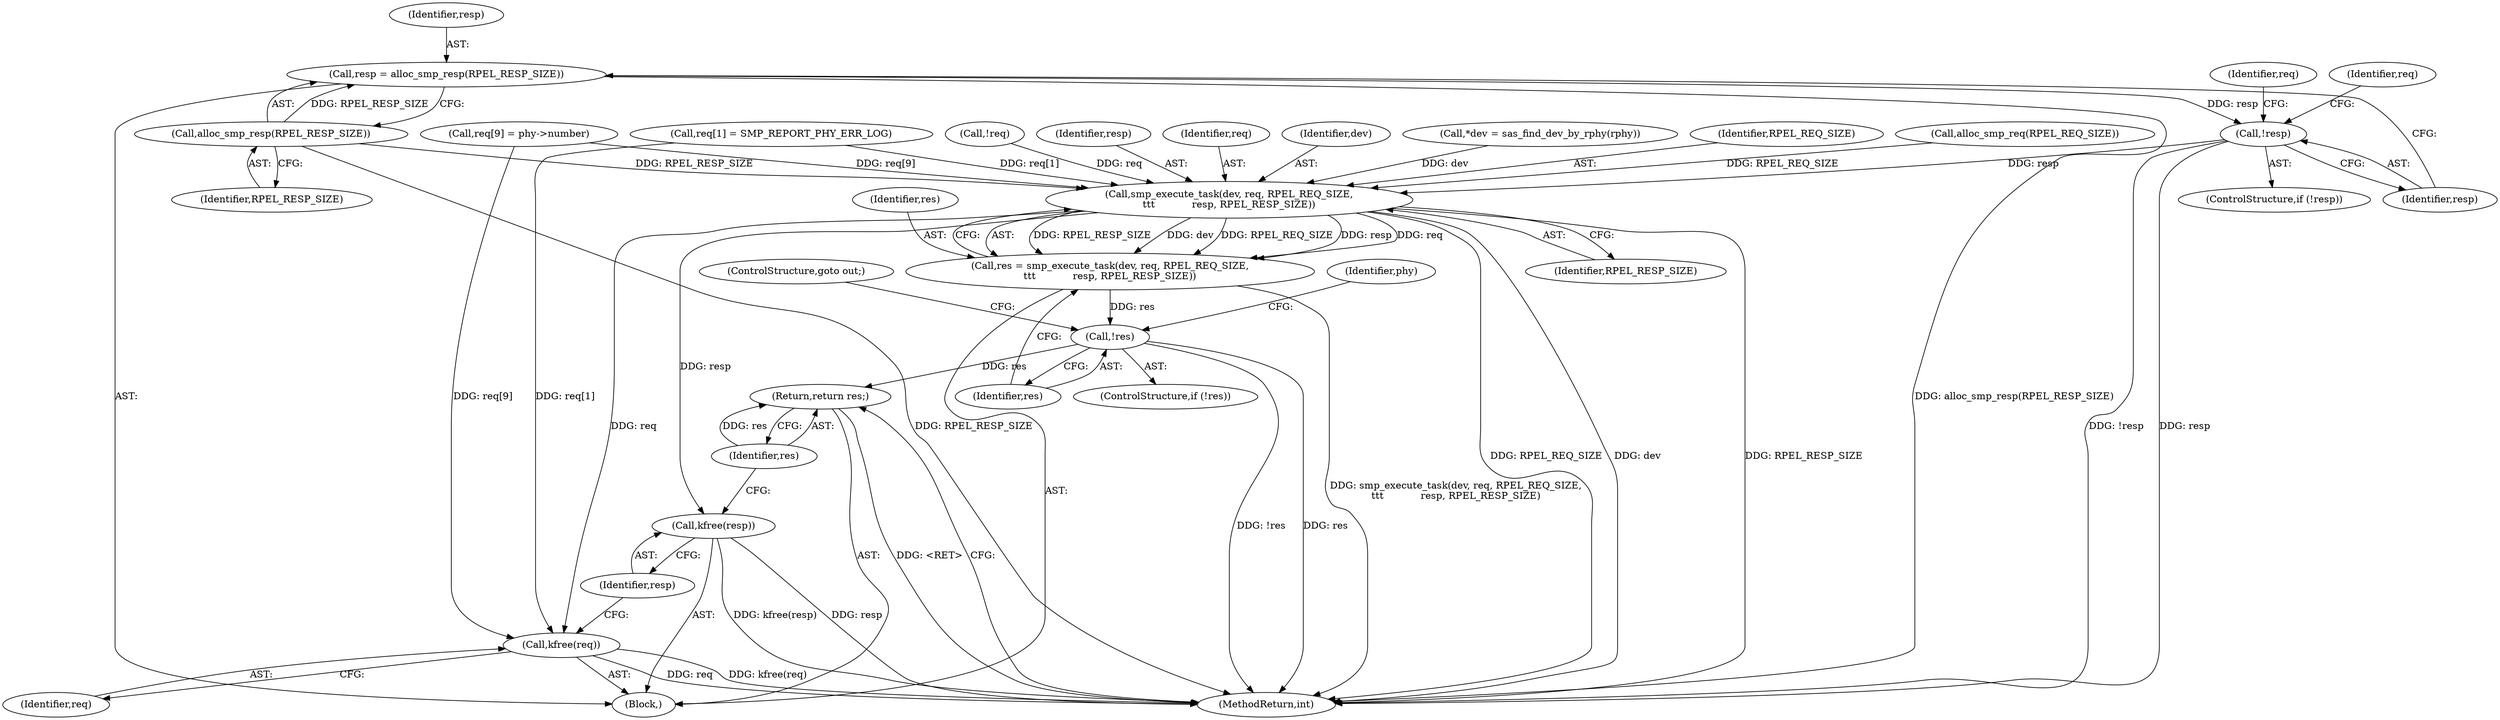 digraph "0_linux_4a491b1ab11ca0556d2fda1ff1301e862a2d44c4@pointer" {
"1000130" [label="(Call,resp = alloc_smp_resp(RPEL_RESP_SIZE))"];
"1000132" [label="(Call,alloc_smp_resp(RPEL_RESP_SIZE))"];
"1000135" [label="(Call,!resp)"];
"1000157" [label="(Call,smp_execute_task(dev, req, RPEL_REQ_SIZE,\n\t\t\t            resp, RPEL_RESP_SIZE))"];
"1000155" [label="(Call,res = smp_execute_task(dev, req, RPEL_REQ_SIZE,\n\t\t\t            resp, RPEL_RESP_SIZE))"];
"1000164" [label="(Call,!res)"];
"1000208" [label="(Return,return res;)"];
"1000204" [label="(Call,kfree(req))"];
"1000206" [label="(Call,kfree(resp))"];
"1000134" [label="(ControlStructure,if (!resp))"];
"1000148" [label="(Call,req[9] = phy->number)"];
"1000135" [label="(Call,!resp)"];
"1000131" [label="(Identifier,resp)"];
"1000125" [label="(Call,!req)"];
"1000143" [label="(Call,req[1] = SMP_REPORT_PHY_ERR_LOG)"];
"1000155" [label="(Call,res = smp_execute_task(dev, req, RPEL_REQ_SIZE,\n\t\t\t            resp, RPEL_RESP_SIZE))"];
"1000204" [label="(Call,kfree(req))"];
"1000165" [label="(Identifier,res)"];
"1000161" [label="(Identifier,resp)"];
"1000162" [label="(Identifier,RPEL_RESP_SIZE)"];
"1000166" [label="(ControlStructure,goto out;)"];
"1000163" [label="(ControlStructure,if (!res))"];
"1000210" [label="(MethodReturn,int)"];
"1000206" [label="(Call,kfree(resp))"];
"1000159" [label="(Identifier,req)"];
"1000205" [label="(Identifier,req)"];
"1000136" [label="(Identifier,resp)"];
"1000164" [label="(Call,!res)"];
"1000158" [label="(Identifier,dev)"];
"1000209" [label="(Identifier,res)"];
"1000157" [label="(Call,smp_execute_task(dev, req, RPEL_REQ_SIZE,\n\t\t\t            resp, RPEL_RESP_SIZE))"];
"1000145" [label="(Identifier,req)"];
"1000169" [label="(Identifier,phy)"];
"1000208" [label="(Return,return res;)"];
"1000139" [label="(Identifier,req)"];
"1000132" [label="(Call,alloc_smp_resp(RPEL_RESP_SIZE))"];
"1000156" [label="(Identifier,res)"];
"1000102" [label="(Block,)"];
"1000116" [label="(Call,*dev = sas_find_dev_by_rphy(rphy))"];
"1000130" [label="(Call,resp = alloc_smp_resp(RPEL_RESP_SIZE))"];
"1000133" [label="(Identifier,RPEL_RESP_SIZE)"];
"1000160" [label="(Identifier,RPEL_REQ_SIZE)"];
"1000207" [label="(Identifier,resp)"];
"1000122" [label="(Call,alloc_smp_req(RPEL_REQ_SIZE))"];
"1000130" -> "1000102"  [label="AST: "];
"1000130" -> "1000132"  [label="CFG: "];
"1000131" -> "1000130"  [label="AST: "];
"1000132" -> "1000130"  [label="AST: "];
"1000136" -> "1000130"  [label="CFG: "];
"1000130" -> "1000210"  [label="DDG: alloc_smp_resp(RPEL_RESP_SIZE)"];
"1000132" -> "1000130"  [label="DDG: RPEL_RESP_SIZE"];
"1000130" -> "1000135"  [label="DDG: resp"];
"1000132" -> "1000133"  [label="CFG: "];
"1000133" -> "1000132"  [label="AST: "];
"1000132" -> "1000210"  [label="DDG: RPEL_RESP_SIZE"];
"1000132" -> "1000157"  [label="DDG: RPEL_RESP_SIZE"];
"1000135" -> "1000134"  [label="AST: "];
"1000135" -> "1000136"  [label="CFG: "];
"1000136" -> "1000135"  [label="AST: "];
"1000139" -> "1000135"  [label="CFG: "];
"1000145" -> "1000135"  [label="CFG: "];
"1000135" -> "1000210"  [label="DDG: !resp"];
"1000135" -> "1000210"  [label="DDG: resp"];
"1000135" -> "1000157"  [label="DDG: resp"];
"1000157" -> "1000155"  [label="AST: "];
"1000157" -> "1000162"  [label="CFG: "];
"1000158" -> "1000157"  [label="AST: "];
"1000159" -> "1000157"  [label="AST: "];
"1000160" -> "1000157"  [label="AST: "];
"1000161" -> "1000157"  [label="AST: "];
"1000162" -> "1000157"  [label="AST: "];
"1000155" -> "1000157"  [label="CFG: "];
"1000157" -> "1000210"  [label="DDG: RPEL_RESP_SIZE"];
"1000157" -> "1000210"  [label="DDG: RPEL_REQ_SIZE"];
"1000157" -> "1000210"  [label="DDG: dev"];
"1000157" -> "1000155"  [label="DDG: RPEL_RESP_SIZE"];
"1000157" -> "1000155"  [label="DDG: dev"];
"1000157" -> "1000155"  [label="DDG: RPEL_REQ_SIZE"];
"1000157" -> "1000155"  [label="DDG: resp"];
"1000157" -> "1000155"  [label="DDG: req"];
"1000116" -> "1000157"  [label="DDG: dev"];
"1000125" -> "1000157"  [label="DDG: req"];
"1000143" -> "1000157"  [label="DDG: req[1]"];
"1000148" -> "1000157"  [label="DDG: req[9]"];
"1000122" -> "1000157"  [label="DDG: RPEL_REQ_SIZE"];
"1000157" -> "1000204"  [label="DDG: req"];
"1000157" -> "1000206"  [label="DDG: resp"];
"1000155" -> "1000102"  [label="AST: "];
"1000156" -> "1000155"  [label="AST: "];
"1000165" -> "1000155"  [label="CFG: "];
"1000155" -> "1000210"  [label="DDG: smp_execute_task(dev, req, RPEL_REQ_SIZE,\n\t\t\t            resp, RPEL_RESP_SIZE)"];
"1000155" -> "1000164"  [label="DDG: res"];
"1000164" -> "1000163"  [label="AST: "];
"1000164" -> "1000165"  [label="CFG: "];
"1000165" -> "1000164"  [label="AST: "];
"1000166" -> "1000164"  [label="CFG: "];
"1000169" -> "1000164"  [label="CFG: "];
"1000164" -> "1000210"  [label="DDG: !res"];
"1000164" -> "1000210"  [label="DDG: res"];
"1000164" -> "1000208"  [label="DDG: res"];
"1000208" -> "1000102"  [label="AST: "];
"1000208" -> "1000209"  [label="CFG: "];
"1000209" -> "1000208"  [label="AST: "];
"1000210" -> "1000208"  [label="CFG: "];
"1000208" -> "1000210"  [label="DDG: <RET>"];
"1000209" -> "1000208"  [label="DDG: res"];
"1000204" -> "1000102"  [label="AST: "];
"1000204" -> "1000205"  [label="CFG: "];
"1000205" -> "1000204"  [label="AST: "];
"1000207" -> "1000204"  [label="CFG: "];
"1000204" -> "1000210"  [label="DDG: req"];
"1000204" -> "1000210"  [label="DDG: kfree(req)"];
"1000143" -> "1000204"  [label="DDG: req[1]"];
"1000148" -> "1000204"  [label="DDG: req[9]"];
"1000206" -> "1000102"  [label="AST: "];
"1000206" -> "1000207"  [label="CFG: "];
"1000207" -> "1000206"  [label="AST: "];
"1000209" -> "1000206"  [label="CFG: "];
"1000206" -> "1000210"  [label="DDG: resp"];
"1000206" -> "1000210"  [label="DDG: kfree(resp)"];
}
